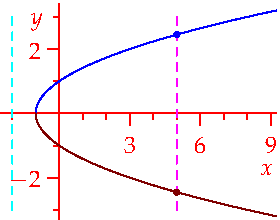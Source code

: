 settings.tex="pdflatex";

texpreamble("\usepackage{amsmath}
\usepackage{amsthm,amssymb}
\usepackage{mathpazo}
\usepackage[svgnames]{xcolor}
");
import graph;


size(140,110,IgnoreAspect);

pair F(real x){return (x^2-1,x);}

path p=graph(F,-3.2,3.2);
draw(graph(F,0,3.2),blue);
draw(graph(F,-3.2,0),brown);

//xaxis(-3.3,3.5,red,RightTicks(new real[]{-2,0,2}));
yaxis(-3.3,3.4,red,LeftTicks(Ticks=new real[]{-4,-2,2,4},ticks=new real[]{-3,-1,1,3}));
xaxis("$x$",-2.5,red,RightTicks(Ticks=new real[]{3,6,9},ticks=new real[]{-2,-1,1,2,4,5,7,8}));

draw((5,-3)--(5,3),dashed+magenta);
draw((-2,-3)--(-2,3),dashed+cyan);


dot((5,sqrt(5+1)),blue);
dot((5,-sqrt(5+1)),brown);

//labelx("$-3$",-3,heavygreen);
labely("$y$",3,2W,red);



